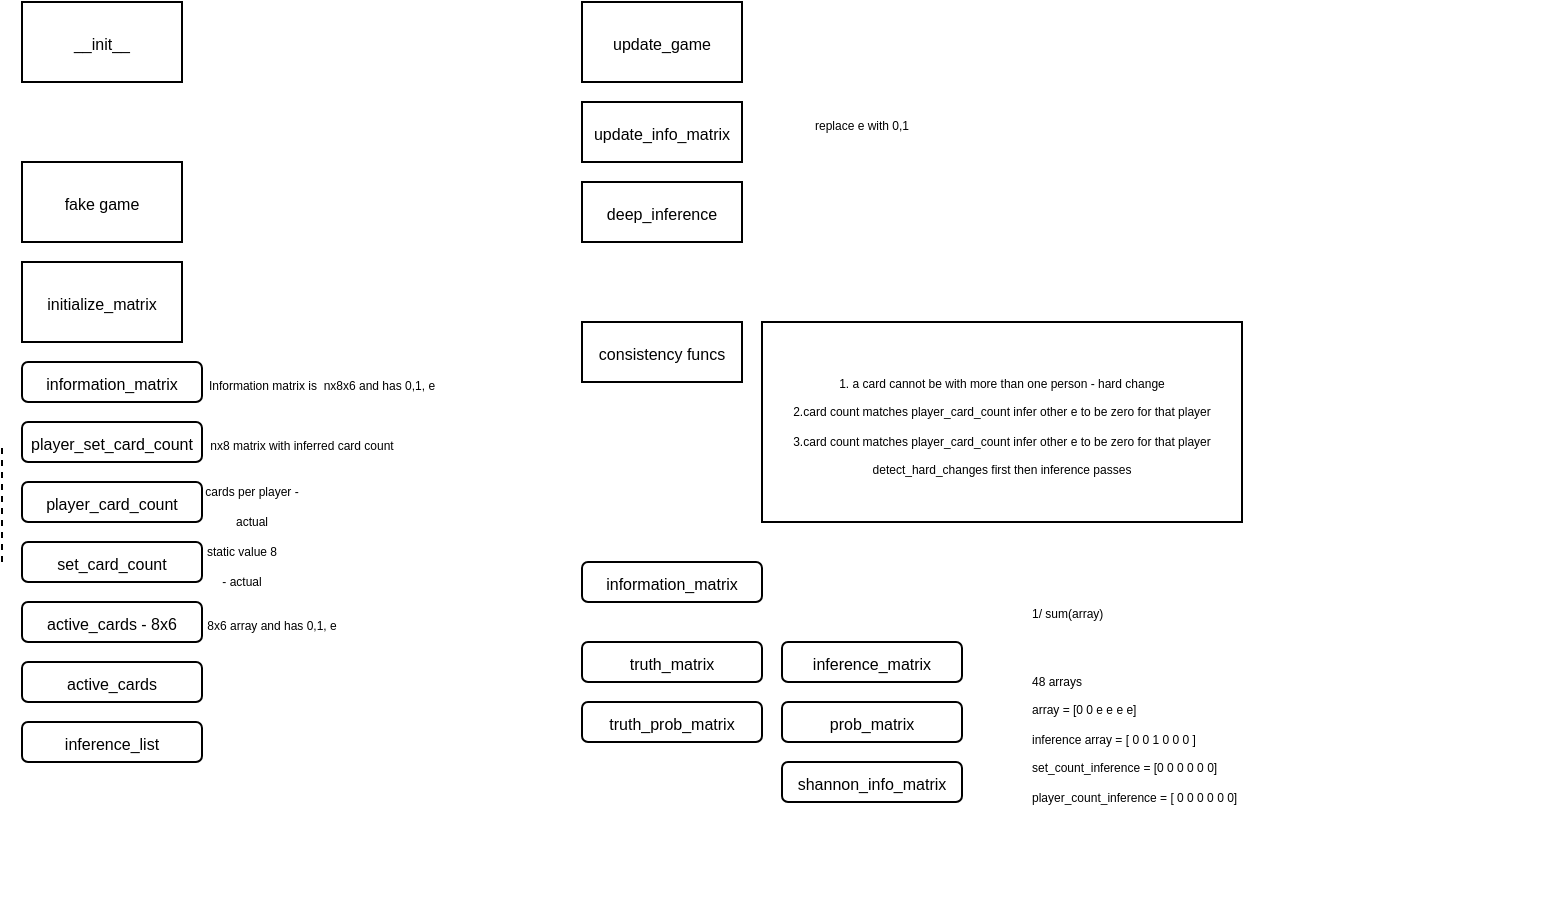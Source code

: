 <mxfile version="21.3.7" type="device">
  <diagram id="C5RBs43oDa-KdzZeNtuy" name="Page-1">
    <mxGraphModel dx="926" dy="476" grid="1" gridSize="10" guides="1" tooltips="1" connect="1" arrows="1" fold="1" page="1" pageScale="1" pageWidth="827" pageHeight="1169" math="0" shadow="0">
      <root>
        <mxCell id="WIyWlLk6GJQsqaUBKTNV-0" />
        <mxCell id="WIyWlLk6GJQsqaUBKTNV-1" parent="WIyWlLk6GJQsqaUBKTNV-0" />
        <mxCell id="v3SleXtMj-a5wo_fGliR-0" value="&lt;font style=&quot;font-size: 8px;&quot;&gt;__init__&lt;/font&gt;" style="rounded=0;whiteSpace=wrap;html=1;" vertex="1" parent="WIyWlLk6GJQsqaUBKTNV-1">
          <mxGeometry x="120" y="200" width="80" height="40" as="geometry" />
        </mxCell>
        <mxCell id="v3SleXtMj-a5wo_fGliR-1" value="&lt;font style=&quot;font-size: 8px;&quot;&gt;fake game&lt;/font&gt;" style="rounded=0;whiteSpace=wrap;html=1;" vertex="1" parent="WIyWlLk6GJQsqaUBKTNV-1">
          <mxGeometry x="120" y="280" width="80" height="40" as="geometry" />
        </mxCell>
        <mxCell id="v3SleXtMj-a5wo_fGliR-3" value="&lt;font style=&quot;font-size: 8px;&quot;&gt;initialize_matrix&lt;/font&gt;" style="rounded=0;whiteSpace=wrap;html=1;" vertex="1" parent="WIyWlLk6GJQsqaUBKTNV-1">
          <mxGeometry x="120" y="330" width="80" height="40" as="geometry" />
        </mxCell>
        <mxCell id="v3SleXtMj-a5wo_fGliR-4" value="&lt;font style=&quot;font-size: 8px;&quot;&gt;information_matrix&lt;/font&gt;" style="rounded=1;whiteSpace=wrap;html=1;" vertex="1" parent="WIyWlLk6GJQsqaUBKTNV-1">
          <mxGeometry x="120" y="380" width="90" height="20" as="geometry" />
        </mxCell>
        <mxCell id="v3SleXtMj-a5wo_fGliR-5" value="&lt;font style=&quot;font-size: 8px;&quot;&gt;update_game&lt;/font&gt;" style="rounded=0;whiteSpace=wrap;html=1;" vertex="1" parent="WIyWlLk6GJQsqaUBKTNV-1">
          <mxGeometry x="400" y="200" width="80" height="40" as="geometry" />
        </mxCell>
        <mxCell id="v3SleXtMj-a5wo_fGliR-6" value="&lt;font style=&quot;font-size: 8px;&quot;&gt;update_info_matrix&lt;/font&gt;" style="rounded=0;whiteSpace=wrap;html=1;" vertex="1" parent="WIyWlLk6GJQsqaUBKTNV-1">
          <mxGeometry x="400" y="250" width="80" height="30" as="geometry" />
        </mxCell>
        <mxCell id="v3SleXtMj-a5wo_fGliR-7" value="&lt;font style=&quot;font-size: 8px;&quot;&gt;player_card_count&lt;/font&gt;" style="rounded=1;whiteSpace=wrap;html=1;" vertex="1" parent="WIyWlLk6GJQsqaUBKTNV-1">
          <mxGeometry x="120" y="440" width="90" height="20" as="geometry" />
        </mxCell>
        <mxCell id="v3SleXtMj-a5wo_fGliR-8" value="&lt;font style=&quot;font-size: 8px;&quot;&gt;player_set_card_count&lt;/font&gt;" style="rounded=1;whiteSpace=wrap;html=1;" vertex="1" parent="WIyWlLk6GJQsqaUBKTNV-1">
          <mxGeometry x="120" y="410" width="90" height="20" as="geometry" />
        </mxCell>
        <mxCell id="v3SleXtMj-a5wo_fGliR-9" value="&lt;font style=&quot;font-size: 8px;&quot;&gt;set_card_count&lt;/font&gt;" style="rounded=1;whiteSpace=wrap;html=1;" vertex="1" parent="WIyWlLk6GJQsqaUBKTNV-1">
          <mxGeometry x="120" y="470" width="90" height="20" as="geometry" />
        </mxCell>
        <mxCell id="v3SleXtMj-a5wo_fGliR-10" value="&lt;font style=&quot;font-size: 8px;&quot;&gt;active_cards - 8x6&lt;/font&gt;" style="rounded=1;whiteSpace=wrap;html=1;" vertex="1" parent="WIyWlLk6GJQsqaUBKTNV-1">
          <mxGeometry x="120" y="500" width="90" height="20" as="geometry" />
        </mxCell>
        <mxCell id="v3SleXtMj-a5wo_fGliR-11" value="&lt;font style=&quot;font-size: 8px;&quot;&gt;active_cards&lt;/font&gt;" style="rounded=1;whiteSpace=wrap;html=1;" vertex="1" parent="WIyWlLk6GJQsqaUBKTNV-1">
          <mxGeometry x="120" y="530" width="90" height="20" as="geometry" />
        </mxCell>
        <mxCell id="v3SleXtMj-a5wo_fGliR-12" value="&lt;font style=&quot;font-size: 6px;&quot;&gt;Information matrix is&amp;nbsp; nx8x6 and has 0,1, e&lt;/font&gt;" style="text;html=1;strokeColor=none;fillColor=none;align=center;verticalAlign=middle;whiteSpace=wrap;rounded=0;" vertex="1" parent="WIyWlLk6GJQsqaUBKTNV-1">
          <mxGeometry x="210" y="380" width="120" height="20" as="geometry" />
        </mxCell>
        <mxCell id="v3SleXtMj-a5wo_fGliR-13" value="&lt;span style=&quot;font-size: 6px;&quot;&gt;nx8 matrix with inferred card count&lt;/span&gt;" style="text;html=1;strokeColor=none;fillColor=none;align=center;verticalAlign=middle;whiteSpace=wrap;rounded=0;" vertex="1" parent="WIyWlLk6GJQsqaUBKTNV-1">
          <mxGeometry x="210" y="410" width="100" height="20" as="geometry" />
        </mxCell>
        <mxCell id="v3SleXtMj-a5wo_fGliR-14" value="&lt;span style=&quot;font-size: 6px;&quot;&gt;cards per player - actual&lt;/span&gt;" style="text;html=1;strokeColor=none;fillColor=none;align=center;verticalAlign=middle;whiteSpace=wrap;rounded=0;" vertex="1" parent="WIyWlLk6GJQsqaUBKTNV-1">
          <mxGeometry x="210" y="440" width="50" height="20" as="geometry" />
        </mxCell>
        <mxCell id="v3SleXtMj-a5wo_fGliR-15" value="&lt;span style=&quot;font-size: 6px;&quot;&gt;static value 8 - actual&lt;/span&gt;" style="text;html=1;strokeColor=none;fillColor=none;align=center;verticalAlign=middle;whiteSpace=wrap;rounded=0;" vertex="1" parent="WIyWlLk6GJQsqaUBKTNV-1">
          <mxGeometry x="210" y="472.5" width="40" height="15" as="geometry" />
        </mxCell>
        <mxCell id="v3SleXtMj-a5wo_fGliR-16" value="&lt;span style=&quot;font-size: 6px;&quot;&gt;8x6 array and has 0,1, e&lt;/span&gt;" style="text;html=1;strokeColor=none;fillColor=none;align=center;verticalAlign=middle;whiteSpace=wrap;rounded=0;" vertex="1" parent="WIyWlLk6GJQsqaUBKTNV-1">
          <mxGeometry x="210" y="502.5" width="70" height="15" as="geometry" />
        </mxCell>
        <mxCell id="v3SleXtMj-a5wo_fGliR-17" value="&lt;span style=&quot;font-size: 6px;&quot;&gt;replace e with 0,1&lt;/span&gt;" style="text;html=1;strokeColor=none;fillColor=none;align=center;verticalAlign=middle;whiteSpace=wrap;rounded=0;" vertex="1" parent="WIyWlLk6GJQsqaUBKTNV-1">
          <mxGeometry x="480" y="250" width="120" height="20" as="geometry" />
        </mxCell>
        <mxCell id="v3SleXtMj-a5wo_fGliR-18" value="&lt;font style=&quot;font-size: 8px;&quot;&gt;deep_inference&lt;/font&gt;" style="rounded=0;whiteSpace=wrap;html=1;" vertex="1" parent="WIyWlLk6GJQsqaUBKTNV-1">
          <mxGeometry x="400" y="290" width="80" height="30" as="geometry" />
        </mxCell>
        <mxCell id="v3SleXtMj-a5wo_fGliR-19" value="&lt;font style=&quot;font-size: 8px;&quot;&gt;inference_list&lt;/font&gt;" style="rounded=1;whiteSpace=wrap;html=1;" vertex="1" parent="WIyWlLk6GJQsqaUBKTNV-1">
          <mxGeometry x="120" y="560" width="90" height="20" as="geometry" />
        </mxCell>
        <mxCell id="v3SleXtMj-a5wo_fGliR-20" value="&lt;font style=&quot;font-size: 8px;&quot;&gt;consistency funcs&lt;/font&gt;" style="rounded=0;whiteSpace=wrap;html=1;" vertex="1" parent="WIyWlLk6GJQsqaUBKTNV-1">
          <mxGeometry x="400" y="360" width="80" height="30" as="geometry" />
        </mxCell>
        <mxCell id="v3SleXtMj-a5wo_fGliR-21" value="&lt;font style=&quot;&quot;&gt;&lt;font style=&quot;font-size: 6px;&quot;&gt;&lt;font style=&quot;&quot;&gt;1. a card cannot be with more than one person - hard change&lt;br&gt;2.&lt;/font&gt;card count matches player_card_count infer other e to be zero for that player&lt;br&gt;&lt;/font&gt;&lt;font style=&quot;border-color: var(--border-color); font-size: 6px;&quot;&gt;3.&lt;/font&gt;&lt;font style=&quot;font-size: 6px;&quot;&gt;card count matches player_card_count infer other e to be zero for that player&lt;br&gt;&lt;/font&gt;&lt;font style=&quot;font-size: 6px;&quot;&gt;detect_hard_changes first then inference passes&lt;/font&gt;&lt;br&gt;&lt;/font&gt;" style="rounded=0;whiteSpace=wrap;html=1;" vertex="1" parent="WIyWlLk6GJQsqaUBKTNV-1">
          <mxGeometry x="490" y="360" width="240" height="100" as="geometry" />
        </mxCell>
        <mxCell id="v3SleXtMj-a5wo_fGliR-22" value="" style="endArrow=none;dashed=1;html=1;rounded=0;" edge="1" parent="WIyWlLk6GJQsqaUBKTNV-1">
          <mxGeometry width="50" height="50" relative="1" as="geometry">
            <mxPoint x="110" y="480" as="sourcePoint" />
            <mxPoint x="110" y="420" as="targetPoint" />
          </mxGeometry>
        </mxCell>
        <mxCell id="v3SleXtMj-a5wo_fGliR-23" value="&lt;font style=&quot;font-size: 8px;&quot;&gt;information_matrix&lt;/font&gt;" style="rounded=1;whiteSpace=wrap;html=1;" vertex="1" parent="WIyWlLk6GJQsqaUBKTNV-1">
          <mxGeometry x="400" y="480" width="90" height="20" as="geometry" />
        </mxCell>
        <mxCell id="v3SleXtMj-a5wo_fGliR-25" value="&lt;font style=&quot;font-size: 8px;&quot;&gt;truth_matrix&lt;/font&gt;" style="rounded=1;whiteSpace=wrap;html=1;" vertex="1" parent="WIyWlLk6GJQsqaUBKTNV-1">
          <mxGeometry x="400" y="520" width="90" height="20" as="geometry" />
        </mxCell>
        <mxCell id="v3SleXtMj-a5wo_fGliR-26" value="&lt;font style=&quot;font-size: 8px;&quot;&gt;inference_matrix&lt;/font&gt;" style="rounded=1;whiteSpace=wrap;html=1;" vertex="1" parent="WIyWlLk6GJQsqaUBKTNV-1">
          <mxGeometry x="500" y="520" width="90" height="20" as="geometry" />
        </mxCell>
        <mxCell id="v3SleXtMj-a5wo_fGliR-27" value="&lt;font style=&quot;font-size: 8px;&quot;&gt;truth_prob_matrix&lt;/font&gt;" style="rounded=1;whiteSpace=wrap;html=1;" vertex="1" parent="WIyWlLk6GJQsqaUBKTNV-1">
          <mxGeometry x="400" y="550" width="90" height="20" as="geometry" />
        </mxCell>
        <mxCell id="v3SleXtMj-a5wo_fGliR-28" value="&lt;font style=&quot;font-size: 8px;&quot;&gt;prob_matrix&lt;/font&gt;" style="rounded=1;whiteSpace=wrap;html=1;" vertex="1" parent="WIyWlLk6GJQsqaUBKTNV-1">
          <mxGeometry x="500" y="550" width="90" height="20" as="geometry" />
        </mxCell>
        <mxCell id="v3SleXtMj-a5wo_fGliR-29" value="&lt;font style=&quot;font-size: 8px;&quot;&gt;shannon_info_matrix&lt;/font&gt;" style="rounded=1;whiteSpace=wrap;html=1;" vertex="1" parent="WIyWlLk6GJQsqaUBKTNV-1">
          <mxGeometry x="500" y="580" width="90" height="20" as="geometry" />
        </mxCell>
        <mxCell id="v3SleXtMj-a5wo_fGliR-30" value="&lt;h1&gt;&lt;font style=&quot;font-size: 6px;&quot;&gt;&lt;span style=&quot;background-color: initial; font-weight: normal;&quot;&gt;1/ sum(array)&lt;/span&gt;&lt;br&gt;&lt;/font&gt;&lt;/h1&gt;&lt;div&gt;&lt;span style=&quot;background-color: initial; font-weight: normal;&quot;&gt;&lt;font style=&quot;font-size: 6px;&quot;&gt;48 arrays&lt;/font&gt;&lt;/span&gt;&lt;/div&gt;&lt;div&gt;&lt;span style=&quot;background-color: initial; font-weight: normal;&quot;&gt;&lt;font style=&quot;font-size: 6px;&quot;&gt;array = [0 0 e e e e]&lt;/font&gt;&lt;/span&gt;&lt;/div&gt;&lt;div&gt;&lt;span style=&quot;background-color: initial; font-weight: normal;&quot;&gt;&lt;font style=&quot;font-size: 6px;&quot;&gt;inference array = [ 0 0 1 0 0 0 ]&lt;/font&gt;&lt;/span&gt;&lt;/div&gt;&lt;div&gt;&lt;span style=&quot;background-color: initial; font-size: 6px;&quot;&gt;set_count_inference = [0 0 0 0 0 0]&lt;/span&gt;&lt;/div&gt;&lt;div&gt;&lt;font style=&quot;font-size: 6px;&quot;&gt;player_count_inference = [ 0 0 0 0 0 0]&lt;/font&gt;&lt;/div&gt;&lt;div&gt;&lt;span style=&quot;background-color: initial; font-size: 12px; font-weight: normal;&quot;&gt;&lt;br&gt;&lt;/span&gt;&lt;/div&gt;" style="text;html=1;strokeColor=none;fillColor=none;spacing=5;spacingTop=-20;whiteSpace=wrap;overflow=hidden;rounded=0;" vertex="1" parent="WIyWlLk6GJQsqaUBKTNV-1">
          <mxGeometry x="620" y="480" width="260" height="180" as="geometry" />
        </mxCell>
      </root>
    </mxGraphModel>
  </diagram>
</mxfile>

